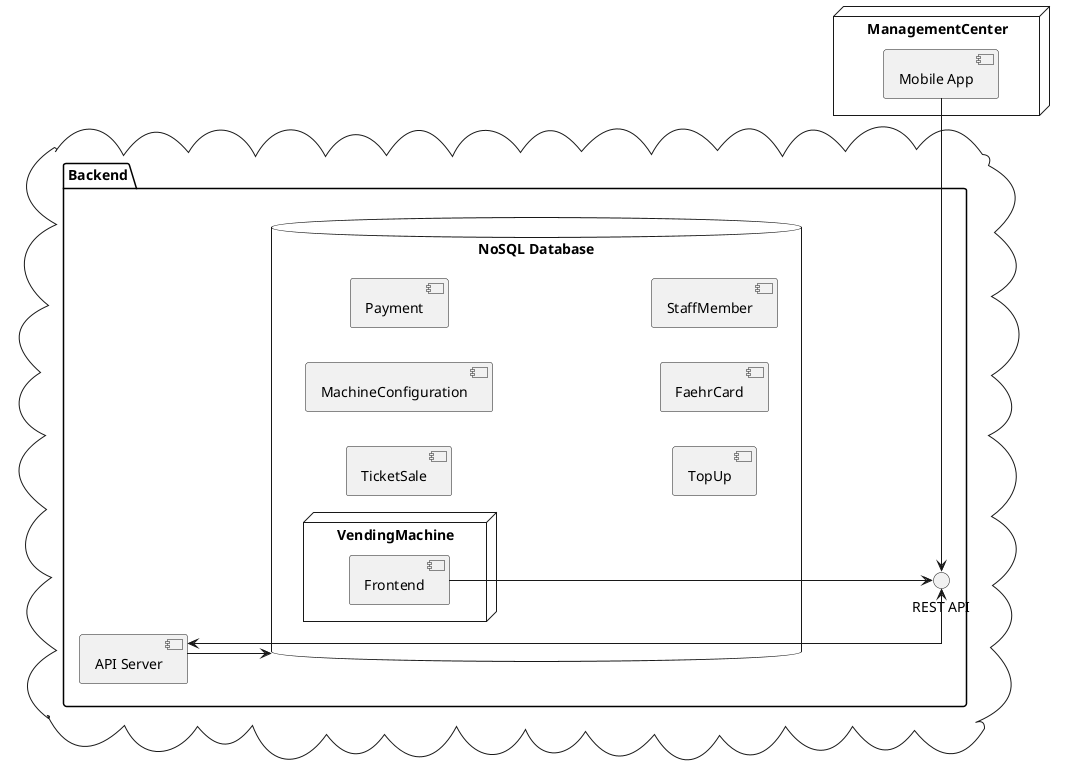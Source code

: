 @startuml

skinparam linetype ortho
left to right direction
cloud {
    package "Backend" {
        [API Server] as server
        () "REST API" as api
          database "NoSQL Database" as db {
                [TicketSale]
                [MachineConfiguration]
                [Payment]
                [TopUp]
                [FaehrCard]
                [StaffMember]
                [VendingMachine]
          }


    }
}

server <-> api
server --> db

node "VendingMachine" {
    [Frontend] as v_fr
}

v_fr ---> api

node "ManagementCenter" {
    [Mobile App] as m_app
}

m_app -> api
@enduml

